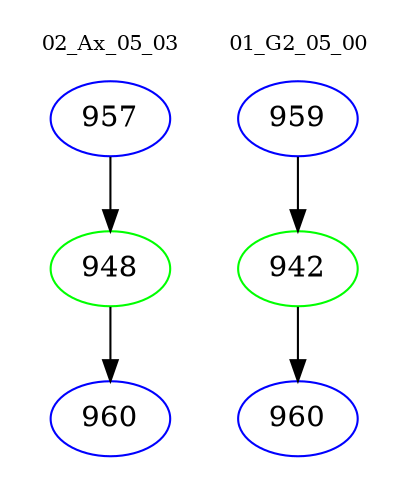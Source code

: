 digraph{
subgraph cluster_0 {
color = white
label = "02_Ax_05_03";
fontsize=10;
T0_957 [label="957", color="blue"]
T0_957 -> T0_948 [color="black"]
T0_948 [label="948", color="green"]
T0_948 -> T0_960 [color="black"]
T0_960 [label="960", color="blue"]
}
subgraph cluster_1 {
color = white
label = "01_G2_05_00";
fontsize=10;
T1_959 [label="959", color="blue"]
T1_959 -> T1_942 [color="black"]
T1_942 [label="942", color="green"]
T1_942 -> T1_960 [color="black"]
T1_960 [label="960", color="blue"]
}
}
